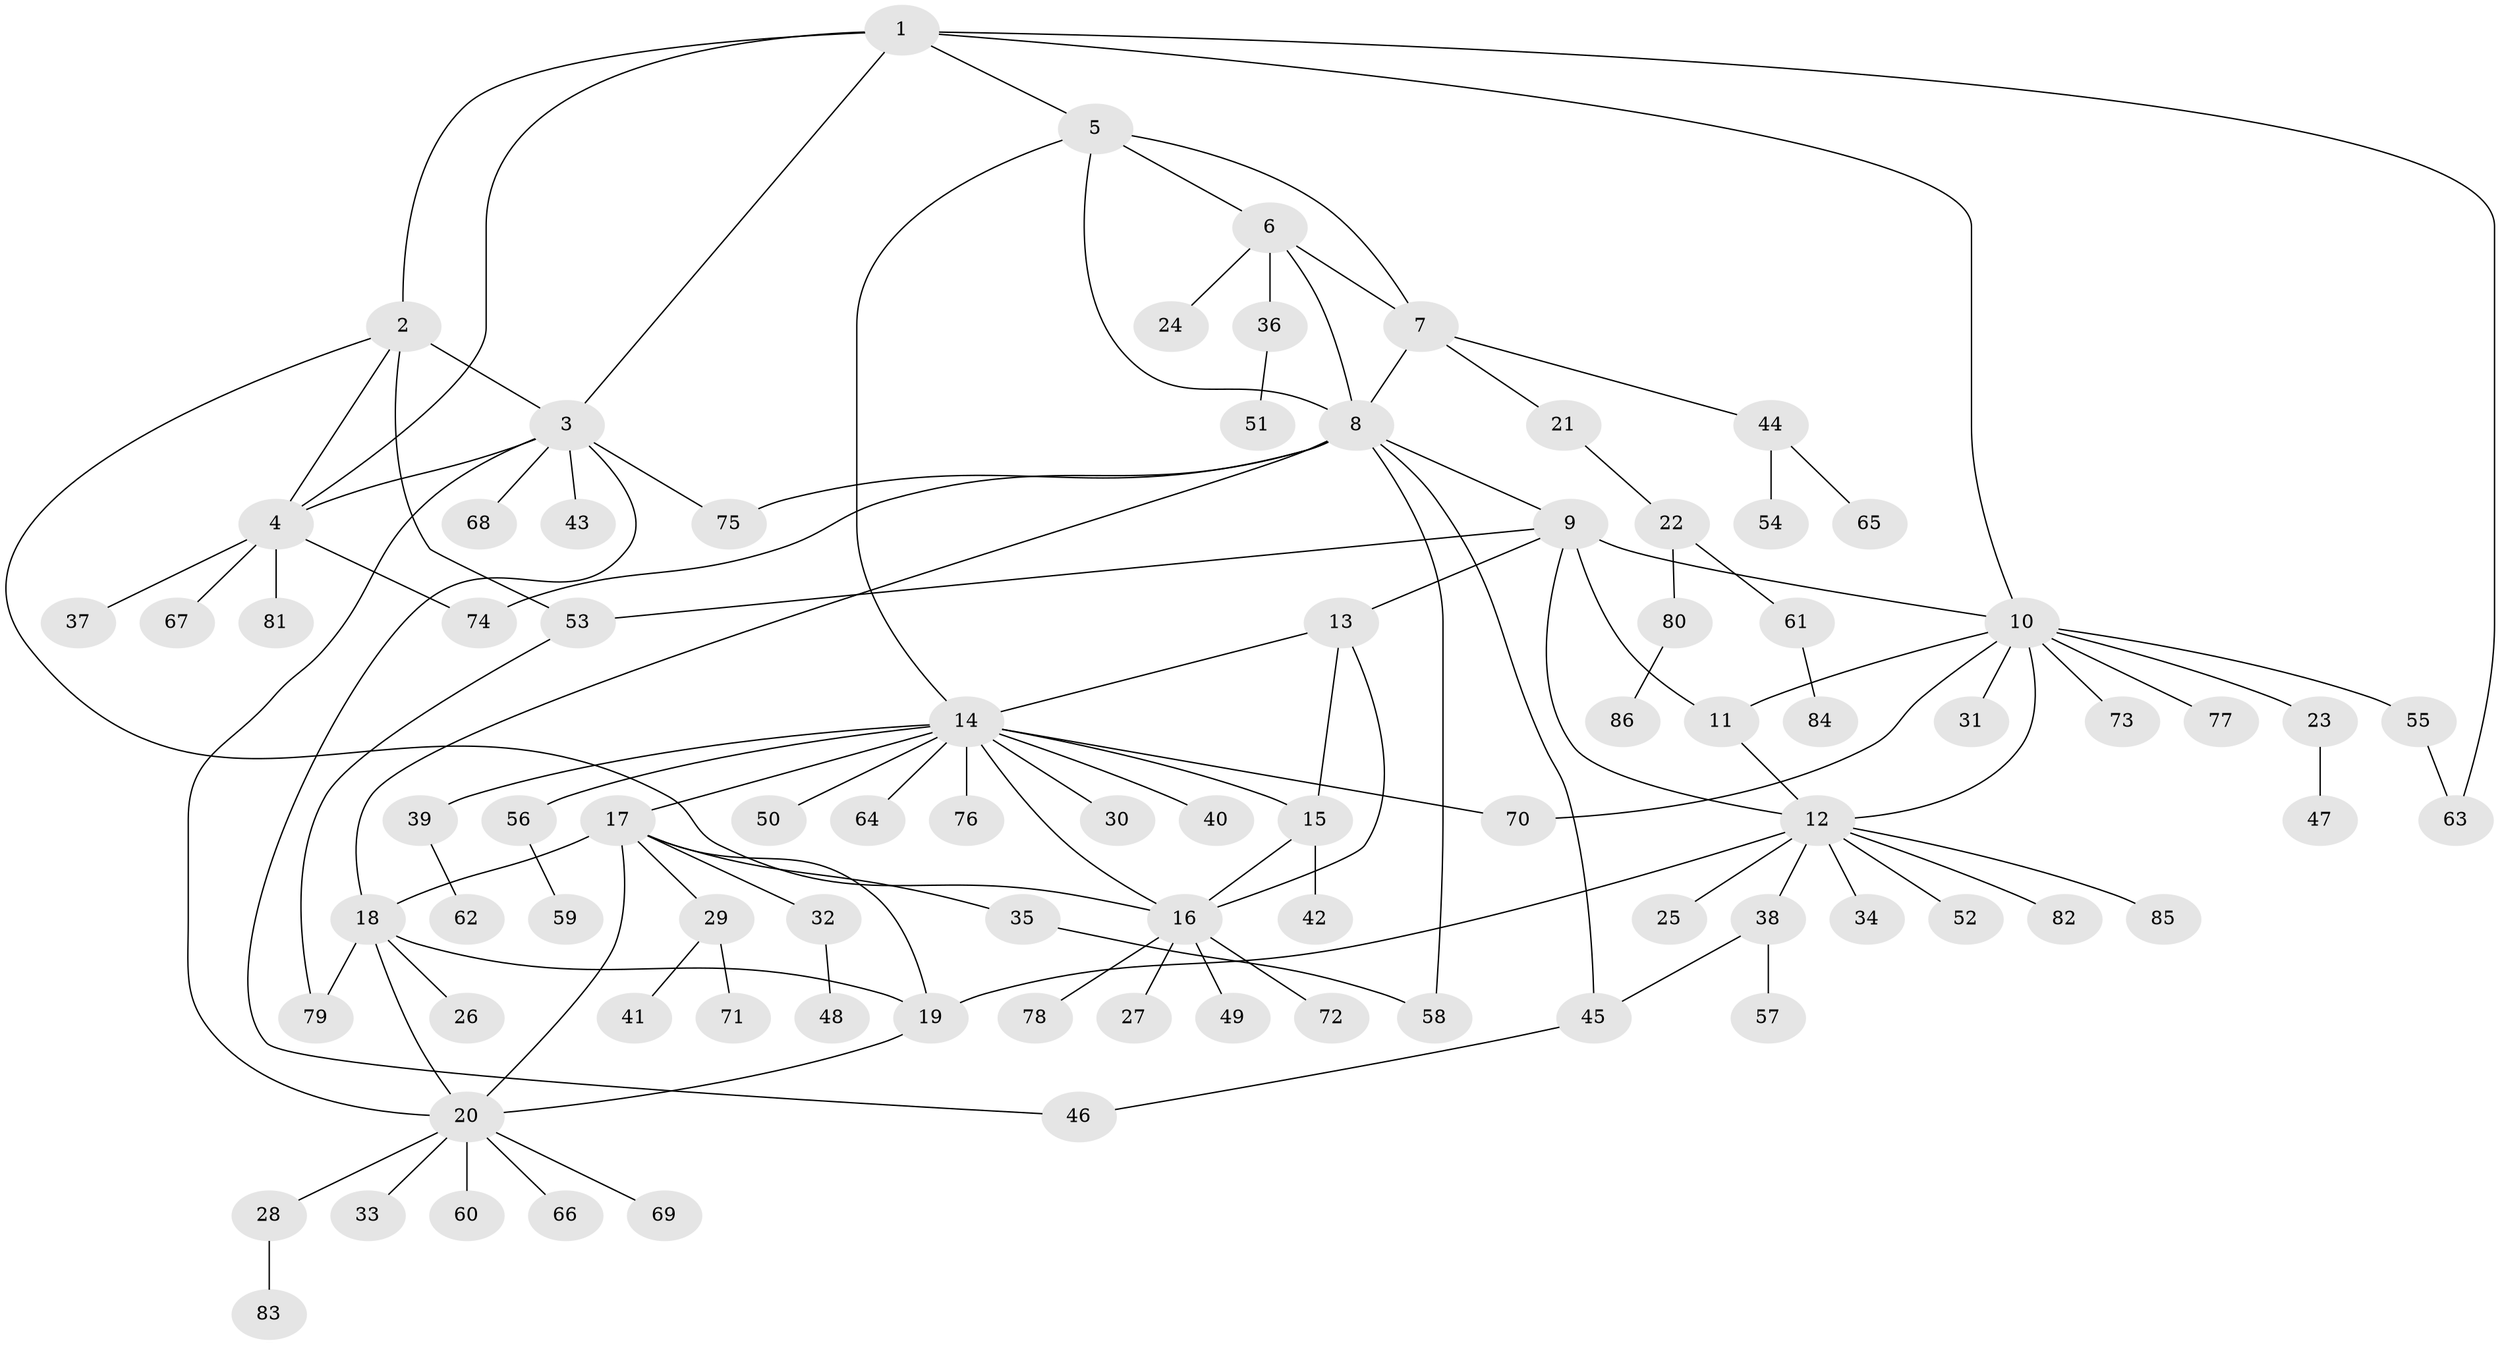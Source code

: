 // Generated by graph-tools (version 1.1) at 2025/54/03/09/25 04:54:24]
// undirected, 86 vertices, 115 edges
graph export_dot {
graph [start="1"]
  node [color=gray90,style=filled];
  1;
  2;
  3;
  4;
  5;
  6;
  7;
  8;
  9;
  10;
  11;
  12;
  13;
  14;
  15;
  16;
  17;
  18;
  19;
  20;
  21;
  22;
  23;
  24;
  25;
  26;
  27;
  28;
  29;
  30;
  31;
  32;
  33;
  34;
  35;
  36;
  37;
  38;
  39;
  40;
  41;
  42;
  43;
  44;
  45;
  46;
  47;
  48;
  49;
  50;
  51;
  52;
  53;
  54;
  55;
  56;
  57;
  58;
  59;
  60;
  61;
  62;
  63;
  64;
  65;
  66;
  67;
  68;
  69;
  70;
  71;
  72;
  73;
  74;
  75;
  76;
  77;
  78;
  79;
  80;
  81;
  82;
  83;
  84;
  85;
  86;
  1 -- 2;
  1 -- 3;
  1 -- 4;
  1 -- 5;
  1 -- 10;
  1 -- 63;
  2 -- 3;
  2 -- 4;
  2 -- 16;
  2 -- 53;
  3 -- 4;
  3 -- 20;
  3 -- 43;
  3 -- 46;
  3 -- 68;
  3 -- 75;
  4 -- 37;
  4 -- 67;
  4 -- 74;
  4 -- 81;
  5 -- 6;
  5 -- 7;
  5 -- 8;
  5 -- 14;
  6 -- 7;
  6 -- 8;
  6 -- 24;
  6 -- 36;
  7 -- 8;
  7 -- 21;
  7 -- 44;
  8 -- 9;
  8 -- 18;
  8 -- 45;
  8 -- 58;
  8 -- 74;
  8 -- 75;
  9 -- 10;
  9 -- 11;
  9 -- 12;
  9 -- 13;
  9 -- 53;
  10 -- 11;
  10 -- 12;
  10 -- 23;
  10 -- 31;
  10 -- 55;
  10 -- 70;
  10 -- 73;
  10 -- 77;
  11 -- 12;
  12 -- 19;
  12 -- 25;
  12 -- 34;
  12 -- 38;
  12 -- 52;
  12 -- 82;
  12 -- 85;
  13 -- 14;
  13 -- 15;
  13 -- 16;
  14 -- 15;
  14 -- 16;
  14 -- 17;
  14 -- 30;
  14 -- 39;
  14 -- 40;
  14 -- 50;
  14 -- 56;
  14 -- 64;
  14 -- 70;
  14 -- 76;
  15 -- 16;
  15 -- 42;
  16 -- 27;
  16 -- 49;
  16 -- 72;
  16 -- 78;
  17 -- 18;
  17 -- 19;
  17 -- 20;
  17 -- 29;
  17 -- 32;
  17 -- 35;
  18 -- 19;
  18 -- 20;
  18 -- 26;
  18 -- 79;
  19 -- 20;
  20 -- 28;
  20 -- 33;
  20 -- 60;
  20 -- 66;
  20 -- 69;
  21 -- 22;
  22 -- 61;
  22 -- 80;
  23 -- 47;
  28 -- 83;
  29 -- 41;
  29 -- 71;
  32 -- 48;
  35 -- 58;
  36 -- 51;
  38 -- 45;
  38 -- 57;
  39 -- 62;
  44 -- 54;
  44 -- 65;
  45 -- 46;
  53 -- 79;
  55 -- 63;
  56 -- 59;
  61 -- 84;
  80 -- 86;
}
